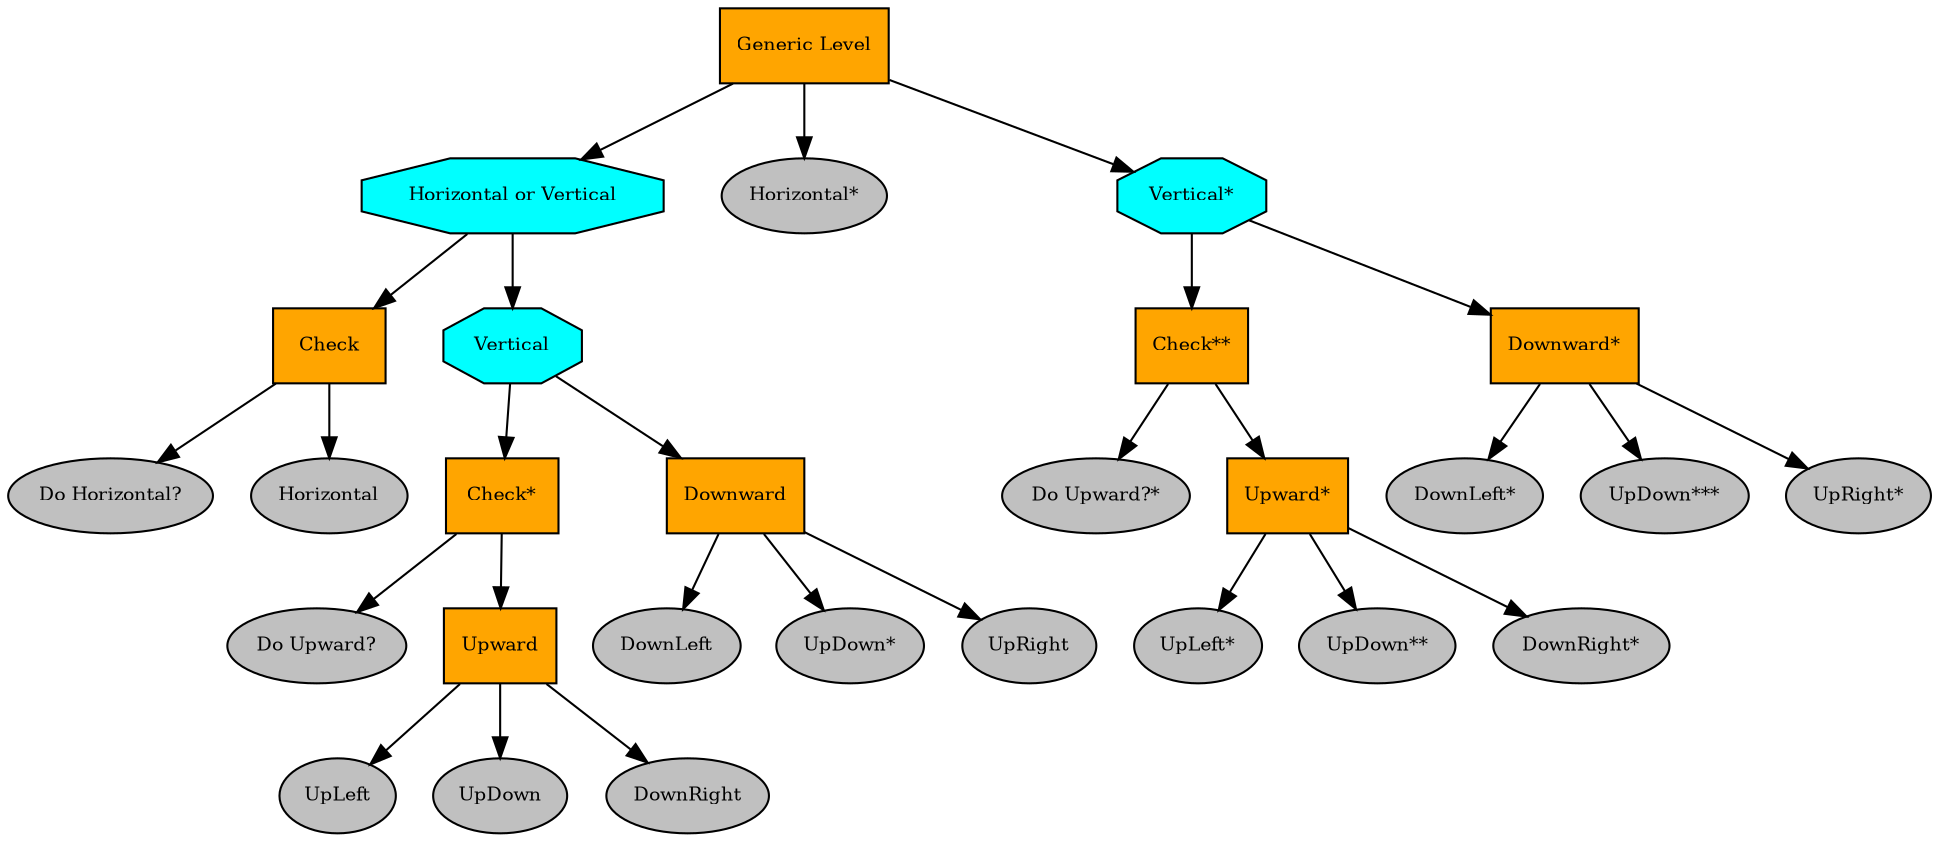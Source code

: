 digraph pastafarianism {
ordering=out;
graph [fontname="times-roman"];
node [fontname="times-roman"];
edge [fontname="times-roman"];
"Generic Level" [fillcolor=orange, fontcolor=black, fontsize=9, label="Generic Level", shape=box, style=filled];
"Horizontal or Vertical" [fillcolor=cyan, fontcolor=black, fontsize=9, label="Horizontal or Vertical", shape=octagon, style=filled];
"Generic Level" -> "Horizontal or Vertical";
Check [fillcolor=orange, fontcolor=black, fontsize=9, label=Check, shape=box, style=filled];
"Horizontal or Vertical" -> Check;
"Do Horizontal?" [fillcolor=gray, fontcolor=black, fontsize=9, label="Do Horizontal?", shape=ellipse, style=filled];
Check -> "Do Horizontal?";
Horizontal [fillcolor=gray, fontcolor=black, fontsize=9, label=Horizontal, shape=ellipse, style=filled];
Check -> Horizontal;
Vertical [fillcolor=cyan, fontcolor=black, fontsize=9, label=Vertical, shape=octagon, style=filled];
"Horizontal or Vertical" -> Vertical;
"Check*" [fillcolor=orange, fontcolor=black, fontsize=9, label="Check*", shape=box, style=filled];
Vertical -> "Check*";
"Do Upward?" [fillcolor=gray, fontcolor=black, fontsize=9, label="Do Upward?", shape=ellipse, style=filled];
"Check*" -> "Do Upward?";
Upward [fillcolor=orange, fontcolor=black, fontsize=9, label=Upward, shape=box, style=filled];
"Check*" -> Upward;
UpLeft [fillcolor=gray, fontcolor=black, fontsize=9, label=UpLeft, shape=ellipse, style=filled];
Upward -> UpLeft;
UpDown [fillcolor=gray, fontcolor=black, fontsize=9, label=UpDown, shape=ellipse, style=filled];
Upward -> UpDown;
DownRight [fillcolor=gray, fontcolor=black, fontsize=9, label=DownRight, shape=ellipse, style=filled];
Upward -> DownRight;
Downward [fillcolor=orange, fontcolor=black, fontsize=9, label=Downward, shape=box, style=filled];
Vertical -> Downward;
DownLeft [fillcolor=gray, fontcolor=black, fontsize=9, label=DownLeft, shape=ellipse, style=filled];
Downward -> DownLeft;
"UpDown*" [fillcolor=gray, fontcolor=black, fontsize=9, label="UpDown*", shape=ellipse, style=filled];
Downward -> "UpDown*";
UpRight [fillcolor=gray, fontcolor=black, fontsize=9, label=UpRight, shape=ellipse, style=filled];
Downward -> UpRight;
"Horizontal*" [fillcolor=gray, fontcolor=black, fontsize=9, label="Horizontal*", shape=ellipse, style=filled];
"Generic Level" -> "Horizontal*";
"Vertical*" [fillcolor=cyan, fontcolor=black, fontsize=9, label="Vertical*", shape=octagon, style=filled];
"Generic Level" -> "Vertical*";
"Check**" [fillcolor=orange, fontcolor=black, fontsize=9, label="Check**", shape=box, style=filled];
"Vertical*" -> "Check**";
"Do Upward?*" [fillcolor=gray, fontcolor=black, fontsize=9, label="Do Upward?*", shape=ellipse, style=filled];
"Check**" -> "Do Upward?*";
"Upward*" [fillcolor=orange, fontcolor=black, fontsize=9, label="Upward*", shape=box, style=filled];
"Check**" -> "Upward*";
"UpLeft*" [fillcolor=gray, fontcolor=black, fontsize=9, label="UpLeft*", shape=ellipse, style=filled];
"Upward*" -> "UpLeft*";
"UpDown**" [fillcolor=gray, fontcolor=black, fontsize=9, label="UpDown**", shape=ellipse, style=filled];
"Upward*" -> "UpDown**";
"DownRight*" [fillcolor=gray, fontcolor=black, fontsize=9, label="DownRight*", shape=ellipse, style=filled];
"Upward*" -> "DownRight*";
"Downward*" [fillcolor=orange, fontcolor=black, fontsize=9, label="Downward*", shape=box, style=filled];
"Vertical*" -> "Downward*";
"DownLeft*" [fillcolor=gray, fontcolor=black, fontsize=9, label="DownLeft*", shape=ellipse, style=filled];
"Downward*" -> "DownLeft*";
"UpDown***" [fillcolor=gray, fontcolor=black, fontsize=9, label="UpDown***", shape=ellipse, style=filled];
"Downward*" -> "UpDown***";
"UpRight*" [fillcolor=gray, fontcolor=black, fontsize=9, label="UpRight*", shape=ellipse, style=filled];
"Downward*" -> "UpRight*";
}
